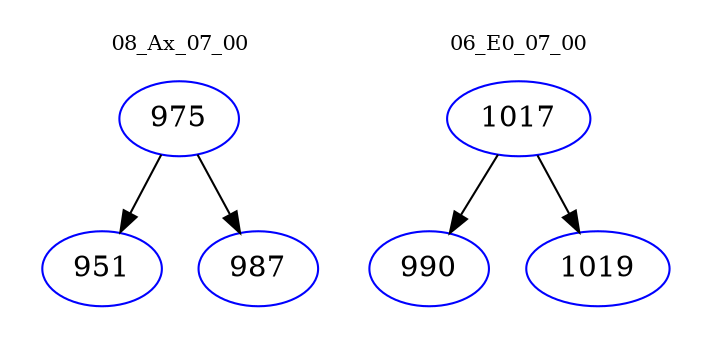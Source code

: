 digraph{
subgraph cluster_0 {
color = white
label = "08_Ax_07_00";
fontsize=10;
T0_975 [label="975", color="blue"]
T0_975 -> T0_951 [color="black"]
T0_951 [label="951", color="blue"]
T0_975 -> T0_987 [color="black"]
T0_987 [label="987", color="blue"]
}
subgraph cluster_1 {
color = white
label = "06_E0_07_00";
fontsize=10;
T1_1017 [label="1017", color="blue"]
T1_1017 -> T1_990 [color="black"]
T1_990 [label="990", color="blue"]
T1_1017 -> T1_1019 [color="black"]
T1_1019 [label="1019", color="blue"]
}
}
